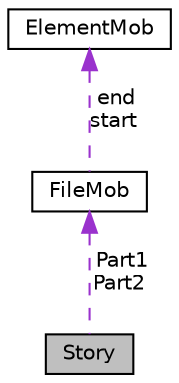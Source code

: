 digraph "Story"
{
 // LATEX_PDF_SIZE
  edge [fontname="Helvetica",fontsize="10",labelfontname="Helvetica",labelfontsize="10"];
  node [fontname="Helvetica",fontsize="10",shape=record];
  Node1 [label="Story",height=0.2,width=0.4,color="black", fillcolor="grey75", style="filled", fontcolor="black",tooltip="Composé de 4 str chacun étant un texte d'une partie de l'histoire pour une partie...."];
  Node2 -> Node1 [dir="back",color="darkorchid3",fontsize="10",style="dashed",label=" Part1\nPart2" ,fontname="Helvetica"];
  Node2 [label="FileMob",height=0.2,width=0.4,color="black", fillcolor="white", style="filled",URL="$structFileMob.html",tooltip="Composé de deux pointeurs sur des ElementMob (structure précécente) qui sont le début et la fin de la..."];
  Node3 -> Node2 [dir="back",color="darkorchid3",fontsize="10",style="dashed",label=" end\nstart" ,fontname="Helvetica"];
  Node3 [label="ElementMob",height=0.2,width=0.4,color="black", fillcolor="white", style="filled",URL="$structElementMob.html",tooltip="Composé d'un Mob (structure précédente) et d'un pointeur sur un autre ElementMob Cette structure est ..."];
}

